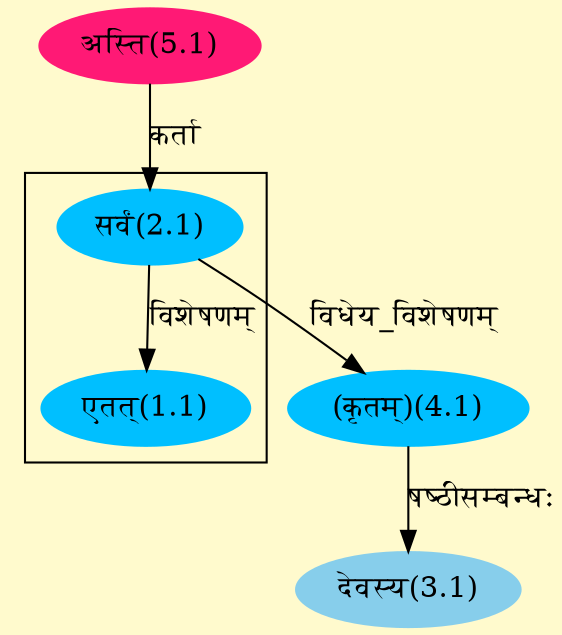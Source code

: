 digraph G{
rankdir=BT;
 compound=true;
 bgcolor="lemonchiffon1";

subgraph cluster_1{
Node1_1 [style=filled, color="#00BFFF" label = "एतत्(1.1)"]
Node2_1 [style=filled, color="#00BFFF" label = "सर्वं(2.1)"]

}
Node2_1 [style=filled, color="#00BFFF" label = "सर्वं(2.1)"]
Node5_1 [style=filled, color="#FF1975" label = "अस्ति(5.1)"]
Node3_1 [style=filled, color="#87CEEB" label = "देवस्य(3.1)"]
Node4_1 [style=filled, color="#00BFFF" label = "(कृतम्)(4.1)"]
Node1_1 [style=filled, color="#00BFFF" label = "एतत्(1.1)"]
/* Start of Relations section */

Node1_1 -> Node2_1 [  label="विशेषणम्"  dir="back" ]
Node2_1 -> Node5_1 [  label="कर्ता"  dir="back" ]
Node3_1 -> Node4_1 [  label="षष्ठीसम्बन्धः"  dir="back" ]
Node4_1 -> Node2_1 [  label="विधेय_विशेषणम्"  dir="back" ]
}
